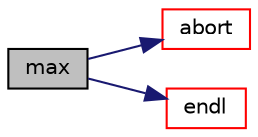 digraph "max"
{
  bgcolor="transparent";
  edge [fontname="Helvetica",fontsize="10",labelfontname="Helvetica",labelfontsize="10"];
  node [fontname="Helvetica",fontsize="10",shape=record];
  rankdir="LR";
  Node54345 [label="max",height=0.2,width=0.4,color="black", fillcolor="grey75", style="filled", fontcolor="black"];
  Node54345 -> Node54346 [color="midnightblue",fontsize="10",style="solid",fontname="Helvetica"];
  Node54346 [label="abort",height=0.2,width=0.4,color="red",URL="$a21851.html#a447107a607d03e417307c203fa5fb44b"];
  Node54345 -> Node54361 [color="midnightblue",fontsize="10",style="solid",fontname="Helvetica"];
  Node54361 [label="endl",height=0.2,width=0.4,color="red",URL="$a21851.html#a2db8fe02a0d3909e9351bb4275b23ce4",tooltip="Add newline and flush stream. "];
}
